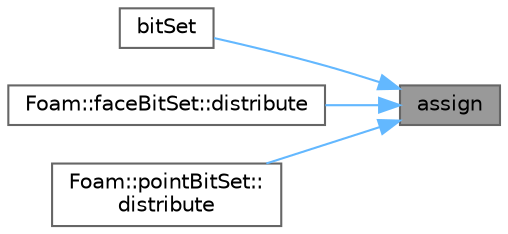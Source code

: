 digraph "assign"
{
 // LATEX_PDF_SIZE
  bgcolor="transparent";
  edge [fontname=Helvetica,fontsize=10,labelfontname=Helvetica,labelfontsize=10];
  node [fontname=Helvetica,fontsize=10,shape=box,height=0.2,width=0.4];
  rankdir="RL";
  Node1 [id="Node000001",label="assign",height=0.2,width=0.4,color="gray40", fillcolor="grey60", style="filled", fontcolor="black",tooltip=" "];
  Node1 -> Node2 [id="edge1_Node000001_Node000002",dir="back",color="steelblue1",style="solid",tooltip=" "];
  Node2 [id="Node000002",label="bitSet",height=0.2,width=0.4,color="grey40", fillcolor="white", style="filled",URL="$classFoam_1_1bitSet.html#adc6175c19e1d02416289862e1e9ac622",tooltip=" "];
  Node1 -> Node3 [id="edge2_Node000001_Node000003",dir="back",color="steelblue1",style="solid",tooltip=" "];
  Node3 [id="Node000003",label="Foam::faceBitSet::distribute",height=0.2,width=0.4,color="grey40", fillcolor="white", style="filled",URL="$classFoam_1_1faceBitSet.html#a6a8c541c98cf00b5b2ff4746c95084fb",tooltip=" "];
  Node1 -> Node4 [id="edge3_Node000001_Node000004",dir="back",color="steelblue1",style="solid",tooltip=" "];
  Node4 [id="Node000004",label="Foam::pointBitSet::\ldistribute",height=0.2,width=0.4,color="grey40", fillcolor="white", style="filled",URL="$classFoam_1_1pointBitSet.html#a6a8c541c98cf00b5b2ff4746c95084fb",tooltip=" "];
}
